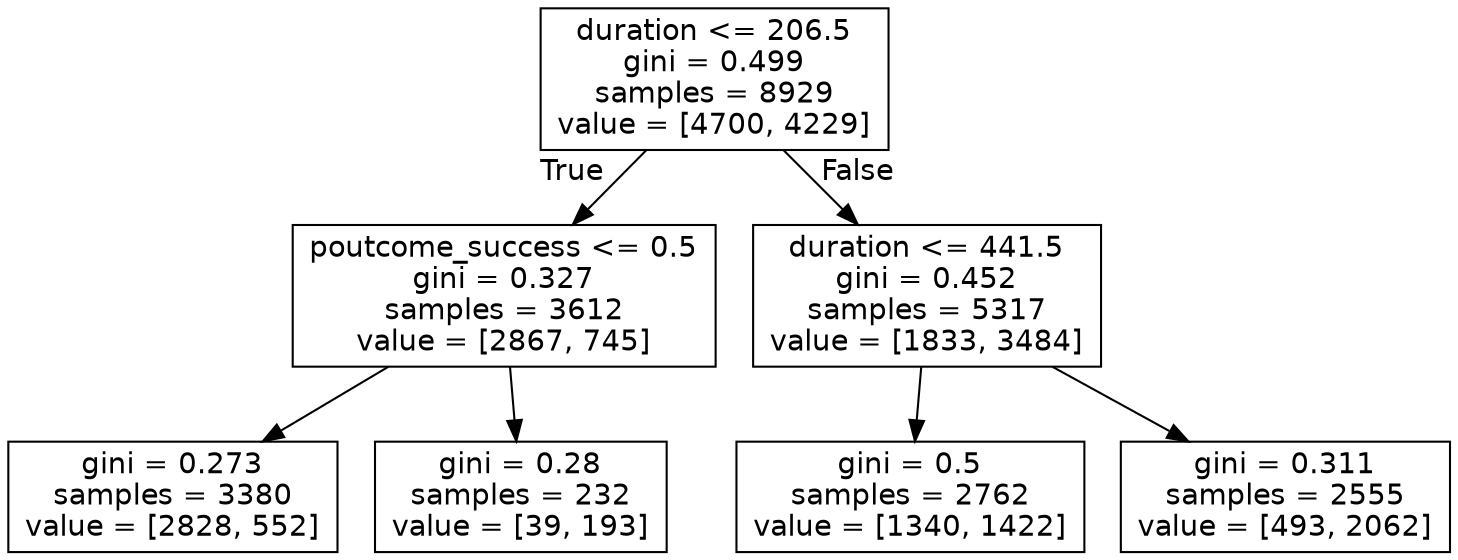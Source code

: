 digraph Tree {
node [shape=box, fontname="helvetica"] ;
edge [fontname="helvetica"] ;
0 [label="duration <= 206.5\ngini = 0.499\nsamples = 8929\nvalue = [4700, 4229]"] ;
1 [label="poutcome_success <= 0.5\ngini = 0.327\nsamples = 3612\nvalue = [2867, 745]"] ;
0 -> 1 [labeldistance=2.5, labelangle=45, headlabel="True"] ;
2 [label="gini = 0.273\nsamples = 3380\nvalue = [2828, 552]"] ;
1 -> 2 ;
3 [label="gini = 0.28\nsamples = 232\nvalue = [39, 193]"] ;
1 -> 3 ;
4 [label="duration <= 441.5\ngini = 0.452\nsamples = 5317\nvalue = [1833, 3484]"] ;
0 -> 4 [labeldistance=2.5, labelangle=-45, headlabel="False"] ;
5 [label="gini = 0.5\nsamples = 2762\nvalue = [1340, 1422]"] ;
4 -> 5 ;
6 [label="gini = 0.311\nsamples = 2555\nvalue = [493, 2062]"] ;
4 -> 6 ;
}